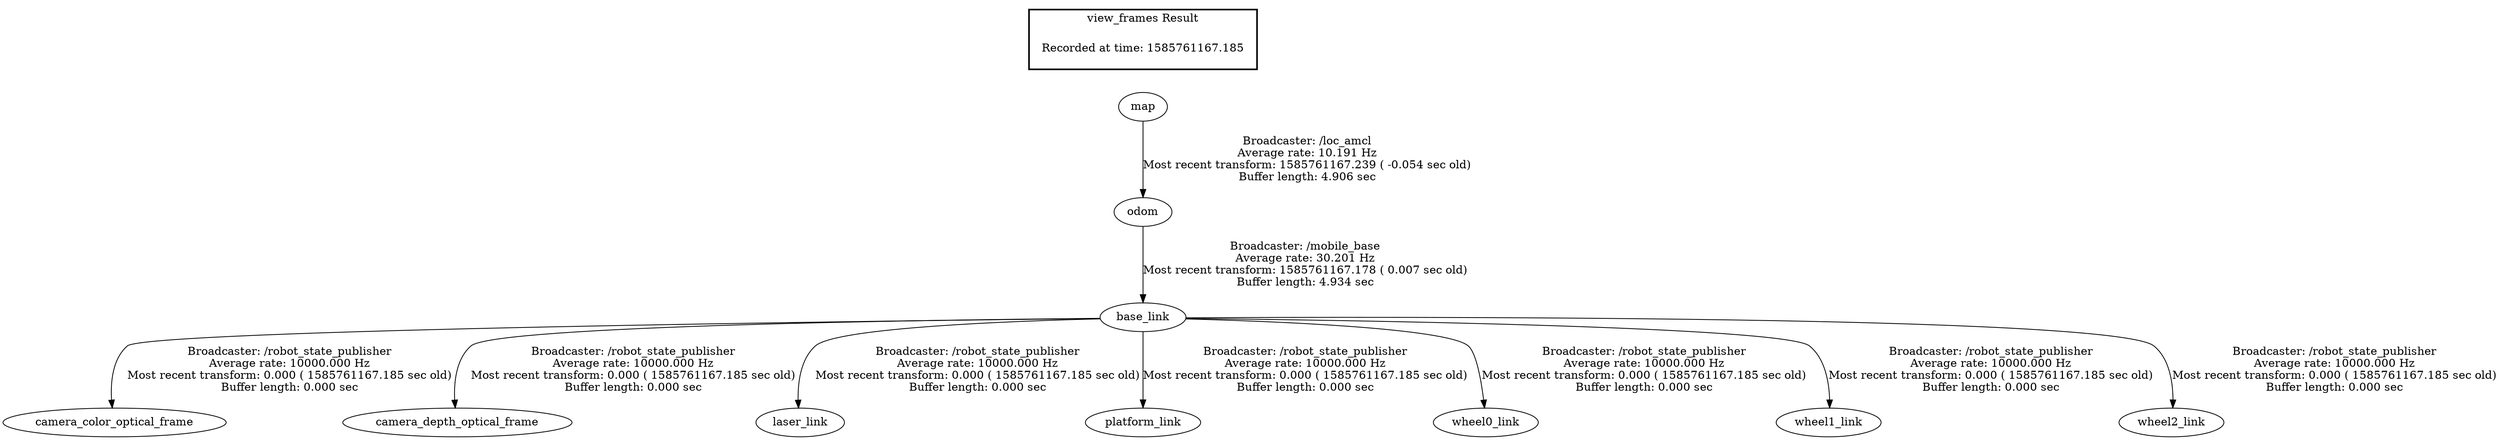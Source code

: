 digraph G {
"base_link" -> "camera_color_optical_frame"[label="Broadcaster: /robot_state_publisher\nAverage rate: 10000.000 Hz\nMost recent transform: 0.000 ( 1585761167.185 sec old)\nBuffer length: 0.000 sec\n"];
"odom" -> "base_link"[label="Broadcaster: /mobile_base\nAverage rate: 30.201 Hz\nMost recent transform: 1585761167.178 ( 0.007 sec old)\nBuffer length: 4.934 sec\n"];
"base_link" -> "camera_depth_optical_frame"[label="Broadcaster: /robot_state_publisher\nAverage rate: 10000.000 Hz\nMost recent transform: 0.000 ( 1585761167.185 sec old)\nBuffer length: 0.000 sec\n"];
"base_link" -> "laser_link"[label="Broadcaster: /robot_state_publisher\nAverage rate: 10000.000 Hz\nMost recent transform: 0.000 ( 1585761167.185 sec old)\nBuffer length: 0.000 sec\n"];
"base_link" -> "platform_link"[label="Broadcaster: /robot_state_publisher\nAverage rate: 10000.000 Hz\nMost recent transform: 0.000 ( 1585761167.185 sec old)\nBuffer length: 0.000 sec\n"];
"base_link" -> "wheel0_link"[label="Broadcaster: /robot_state_publisher\nAverage rate: 10000.000 Hz\nMost recent transform: 0.000 ( 1585761167.185 sec old)\nBuffer length: 0.000 sec\n"];
"base_link" -> "wheel1_link"[label="Broadcaster: /robot_state_publisher\nAverage rate: 10000.000 Hz\nMost recent transform: 0.000 ( 1585761167.185 sec old)\nBuffer length: 0.000 sec\n"];
"base_link" -> "wheel2_link"[label="Broadcaster: /robot_state_publisher\nAverage rate: 10000.000 Hz\nMost recent transform: 0.000 ( 1585761167.185 sec old)\nBuffer length: 0.000 sec\n"];
"map" -> "odom"[label="Broadcaster: /loc_amcl\nAverage rate: 10.191 Hz\nMost recent transform: 1585761167.239 ( -0.054 sec old)\nBuffer length: 4.906 sec\n"];
edge [style=invis];
 subgraph cluster_legend { style=bold; color=black; label ="view_frames Result";
"Recorded at time: 1585761167.185"[ shape=plaintext ] ;
 }->"map";
}